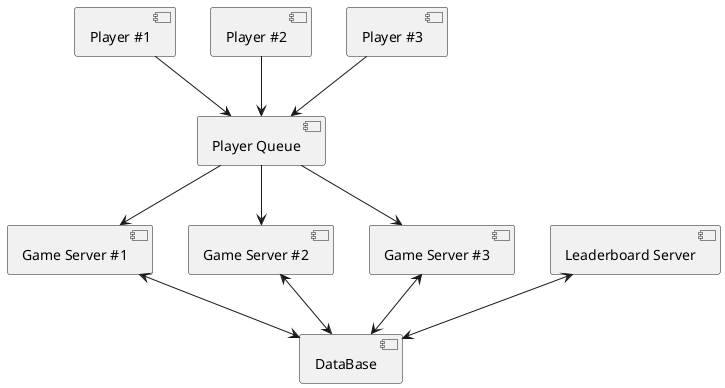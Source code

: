 @startuml

[Player #1] as P1
[Player #2] as P2
[Player #3] as P3

[DataBase] as DB
[Leaderboard Server] as LS

[Player Queue] as PQ

[Game Server #1] as GS1
[Game Server #2] as GS2
[Game Server #3] as GS3

P1 --> PQ
P2 --> PQ
P3 --> PQ

PQ --> GS1
PQ --> GS2
PQ --> GS3

GS1 <--> DB
GS2 <--> DB
GS3 <--> DB

LS <--> DB

@enduml